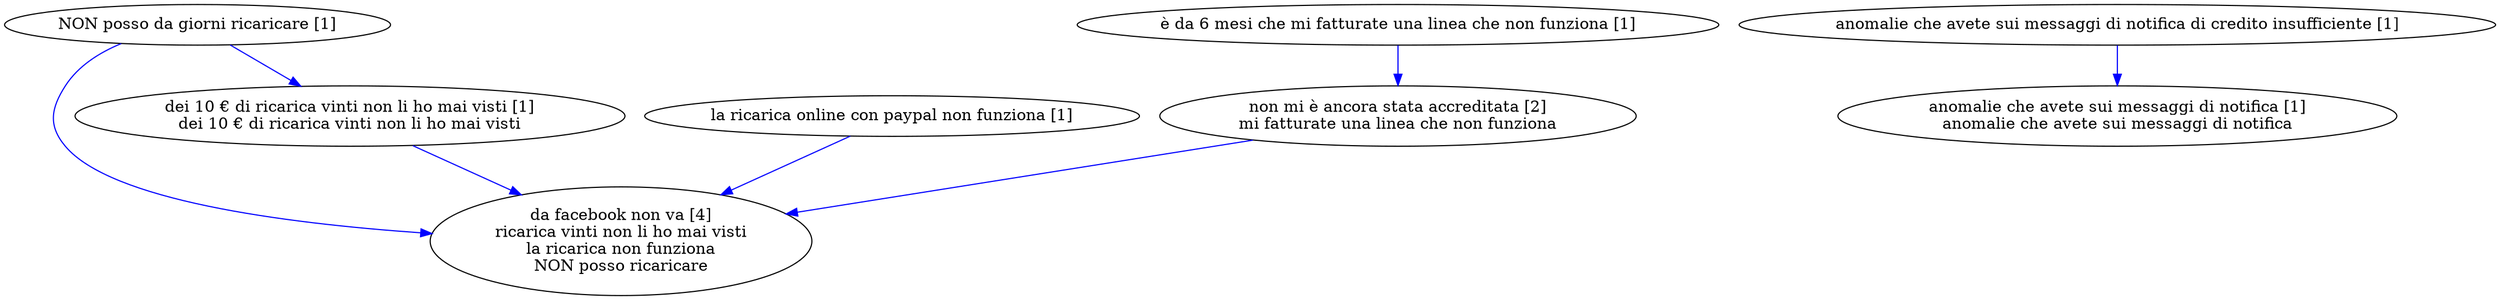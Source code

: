 digraph collapsedGraph {
"non mi è ancora stata accreditata [2]\nmi fatturate una linea che non funziona""da facebook non va [4]\nricarica vinti non li ho mai visti\nla ricarica non funziona\nNON posso ricaricare""NON posso da giorni ricaricare [1]""anomalie che avete sui messaggi di notifica [1]\nanomalie che avete sui messaggi di notifica""anomalie che avete sui messaggi di notifica di credito insufficiente [1]""dei 10 € di ricarica vinti non li ho mai visti [1]\ndei 10 € di ricarica vinti non li ho mai visti""la ricarica online con paypal non funziona [1]""è da 6 mesi che mi fatturate una linea che non funziona [1]""anomalie che avete sui messaggi di notifica di credito insufficiente [1]" -> "anomalie che avete sui messaggi di notifica [1]\nanomalie che avete sui messaggi di notifica" [color=blue]
"NON posso da giorni ricaricare [1]" -> "da facebook non va [4]\nricarica vinti non li ho mai visti\nla ricarica non funziona\nNON posso ricaricare" [color=blue]
"dei 10 € di ricarica vinti non li ho mai visti [1]\ndei 10 € di ricarica vinti non li ho mai visti" -> "da facebook non va [4]\nricarica vinti non li ho mai visti\nla ricarica non funziona\nNON posso ricaricare" [color=blue]
"NON posso da giorni ricaricare [1]" -> "dei 10 € di ricarica vinti non li ho mai visti [1]\ndei 10 € di ricarica vinti non li ho mai visti" [color=blue]
"la ricarica online con paypal non funziona [1]" -> "da facebook non va [4]\nricarica vinti non li ho mai visti\nla ricarica non funziona\nNON posso ricaricare" [color=blue]
"non mi è ancora stata accreditata [2]\nmi fatturate una linea che non funziona" -> "da facebook non va [4]\nricarica vinti non li ho mai visti\nla ricarica non funziona\nNON posso ricaricare" [color=blue]
"è da 6 mesi che mi fatturate una linea che non funziona [1]" -> "non mi è ancora stata accreditata [2]\nmi fatturate una linea che non funziona" [color=blue]
}
